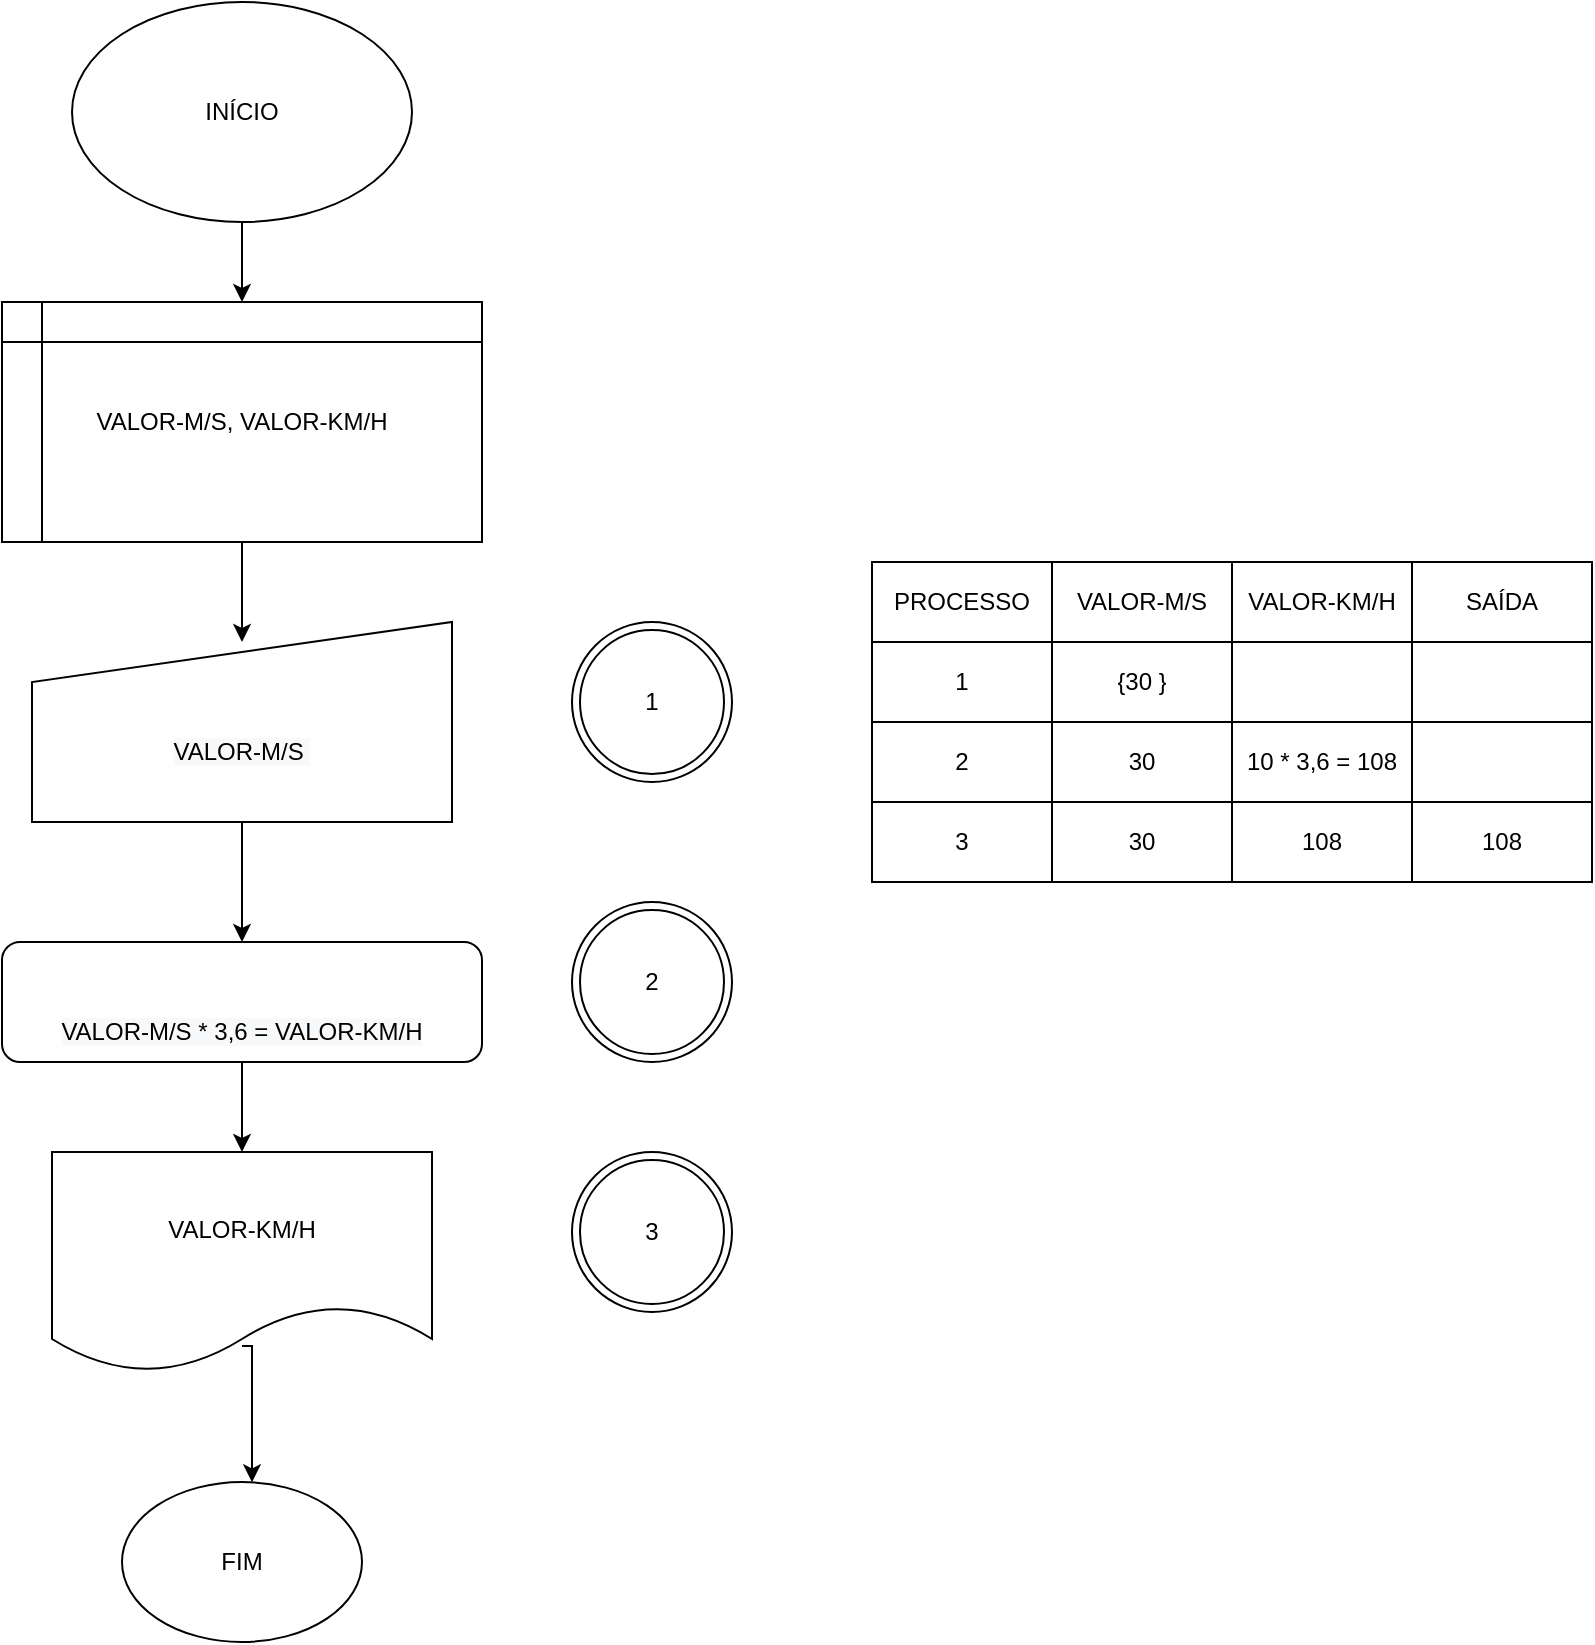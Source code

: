 <mxfile version="13.6.5" type="device"><diagram id="okBNRszNcvcH9TqBHdkI" name="Page-1"><mxGraphModel dx="868" dy="450" grid="1" gridSize="10" guides="1" tooltips="1" connect="1" arrows="1" fold="1" page="1" pageScale="1" pageWidth="827" pageHeight="1169" math="0" shadow="0"><root><mxCell id="0"/><mxCell id="1" parent="0"/><mxCell id="Lm0h7we2savwZy6qbhta-3" value="" style="edgeStyle=orthogonalEdgeStyle;rounded=0;orthogonalLoop=1;jettySize=auto;html=1;" edge="1" parent="1" source="Lm0h7we2savwZy6qbhta-1" target="Lm0h7we2savwZy6qbhta-2"><mxGeometry relative="1" as="geometry"/></mxCell><mxCell id="Lm0h7we2savwZy6qbhta-1" value="INÍCIO" style="ellipse;whiteSpace=wrap;html=1;" vertex="1" parent="1"><mxGeometry x="90" y="10" width="170" height="110" as="geometry"/></mxCell><mxCell id="Lm0h7we2savwZy6qbhta-2" value="VALOR-M/S, VALOR-KM/H" style="shape=internalStorage;whiteSpace=wrap;html=1;backgroundOutline=1;" vertex="1" parent="1"><mxGeometry x="55" y="160" width="240" height="120" as="geometry"/></mxCell><mxCell id="Lm0h7we2savwZy6qbhta-5" value="" style="edgeStyle=orthogonalEdgeStyle;rounded=0;orthogonalLoop=1;jettySize=auto;html=1;" edge="1" parent="1" source="Lm0h7we2savwZy6qbhta-2"><mxGeometry relative="1" as="geometry"><mxPoint x="175" y="330" as="targetPoint"/></mxGeometry></mxCell><mxCell id="Lm0h7we2savwZy6qbhta-9" value="" style="edgeStyle=orthogonalEdgeStyle;rounded=0;orthogonalLoop=1;jettySize=auto;html=1;" edge="1" parent="1" source="Lm0h7we2savwZy6qbhta-7" target="Lm0h7we2savwZy6qbhta-8"><mxGeometry relative="1" as="geometry"/></mxCell><mxCell id="Lm0h7we2savwZy6qbhta-7" value="&lt;br&gt;&lt;br&gt;&lt;span style=&quot;color: rgb(0 , 0 , 0) ; font-family: &amp;#34;helvetica&amp;#34; ; font-size: 12px ; font-style: normal ; font-weight: 400 ; letter-spacing: normal ; text-align: center ; text-indent: 0px ; text-transform: none ; word-spacing: 0px ; background-color: rgb(248 , 249 , 250) ; display: inline ; float: none&quot;&gt;VALOR-M/S&amp;nbsp;&lt;/span&gt;&lt;br&gt;" style="shape=manualInput;whiteSpace=wrap;html=1;" vertex="1" parent="1"><mxGeometry x="70" y="320" width="210" height="100" as="geometry"/></mxCell><mxCell id="Lm0h7we2savwZy6qbhta-11" value="" style="edgeStyle=orthogonalEdgeStyle;rounded=0;orthogonalLoop=1;jettySize=auto;html=1;" edge="1" parent="1" source="Lm0h7we2savwZy6qbhta-8" target="Lm0h7we2savwZy6qbhta-10"><mxGeometry relative="1" as="geometry"/></mxCell><mxCell id="Lm0h7we2savwZy6qbhta-8" value="&lt;br&gt;&lt;br&gt;&lt;span style=&quot;color: rgb(0 , 0 , 0) ; font-family: &amp;#34;helvetica&amp;#34; ; font-size: 12px ; font-style: normal ; font-weight: 400 ; letter-spacing: normal ; text-align: center ; text-indent: 0px ; text-transform: none ; word-spacing: 0px ; background-color: rgb(248 , 249 , 250) ; display: inline ; float: none&quot;&gt;VALOR-M/S * 3,6 = VALOR-KM/H&lt;/span&gt;&lt;br&gt;" style="rounded=1;whiteSpace=wrap;html=1;" vertex="1" parent="1"><mxGeometry x="55" y="480" width="240" height="60" as="geometry"/></mxCell><mxCell id="Lm0h7we2savwZy6qbhta-13" value="" style="edgeStyle=orthogonalEdgeStyle;rounded=0;orthogonalLoop=1;jettySize=auto;html=1;exitX=0.5;exitY=0.882;exitDx=0;exitDy=0;exitPerimeter=0;" edge="1" parent="1" source="Lm0h7we2savwZy6qbhta-10" target="Lm0h7we2savwZy6qbhta-12"><mxGeometry relative="1" as="geometry"><Array as="points"><mxPoint x="180" y="682"/></Array></mxGeometry></mxCell><mxCell id="Lm0h7we2savwZy6qbhta-10" value="VALOR-KM/H" style="shape=document;whiteSpace=wrap;html=1;boundedLbl=1;" vertex="1" parent="1"><mxGeometry x="80" y="585" width="190" height="110" as="geometry"/></mxCell><mxCell id="Lm0h7we2savwZy6qbhta-12" value="FIM" style="ellipse;whiteSpace=wrap;html=1;" vertex="1" parent="1"><mxGeometry x="115" y="750" width="120" height="80" as="geometry"/></mxCell><mxCell id="Lm0h7we2savwZy6qbhta-14" value="" style="shape=table;html=1;whiteSpace=wrap;startSize=0;container=1;collapsible=0;childLayout=tableLayout;" vertex="1" parent="1"><mxGeometry x="490" y="290" width="270" height="120" as="geometry"/></mxCell><mxCell id="Lm0h7we2savwZy6qbhta-15" value="" style="shape=partialRectangle;html=1;whiteSpace=wrap;collapsible=0;dropTarget=0;pointerEvents=0;fillColor=none;top=0;left=0;bottom=0;right=0;points=[[0,0.5],[1,0.5]];portConstraint=eastwest;" vertex="1" parent="Lm0h7we2savwZy6qbhta-14"><mxGeometry width="270" height="40" as="geometry"/></mxCell><mxCell id="Lm0h7we2savwZy6qbhta-16" value="PROCESSO" style="shape=partialRectangle;html=1;whiteSpace=wrap;connectable=0;fillColor=none;top=0;left=0;bottom=0;right=0;overflow=hidden;" vertex="1" parent="Lm0h7we2savwZy6qbhta-15"><mxGeometry width="90" height="40" as="geometry"/></mxCell><mxCell id="Lm0h7we2savwZy6qbhta-17" value="VALOR-M/S" style="shape=partialRectangle;html=1;whiteSpace=wrap;connectable=0;fillColor=none;top=0;left=0;bottom=0;right=0;overflow=hidden;" vertex="1" parent="Lm0h7we2savwZy6qbhta-15"><mxGeometry x="90" width="90" height="40" as="geometry"/></mxCell><mxCell id="Lm0h7we2savwZy6qbhta-18" value="VALOR-KM/H" style="shape=partialRectangle;html=1;whiteSpace=wrap;connectable=0;fillColor=none;top=0;left=0;bottom=0;right=0;overflow=hidden;" vertex="1" parent="Lm0h7we2savwZy6qbhta-15"><mxGeometry x="180" width="90" height="40" as="geometry"/></mxCell><mxCell id="Lm0h7we2savwZy6qbhta-19" value="" style="shape=partialRectangle;html=1;whiteSpace=wrap;collapsible=0;dropTarget=0;pointerEvents=0;fillColor=none;top=0;left=0;bottom=0;right=0;points=[[0,0.5],[1,0.5]];portConstraint=eastwest;" vertex="1" parent="Lm0h7we2savwZy6qbhta-14"><mxGeometry y="40" width="270" height="40" as="geometry"/></mxCell><mxCell id="Lm0h7we2savwZy6qbhta-20" value="1" style="shape=partialRectangle;html=1;whiteSpace=wrap;connectable=0;fillColor=none;top=0;left=0;bottom=0;right=0;overflow=hidden;" vertex="1" parent="Lm0h7we2savwZy6qbhta-19"><mxGeometry width="90" height="40" as="geometry"/></mxCell><mxCell id="Lm0h7we2savwZy6qbhta-21" value="{30 }" style="shape=partialRectangle;html=1;whiteSpace=wrap;connectable=0;fillColor=none;top=0;left=0;bottom=0;right=0;overflow=hidden;" vertex="1" parent="Lm0h7we2savwZy6qbhta-19"><mxGeometry x="90" width="90" height="40" as="geometry"/></mxCell><mxCell id="Lm0h7we2savwZy6qbhta-22" value="" style="shape=partialRectangle;html=1;whiteSpace=wrap;connectable=0;fillColor=none;top=0;left=0;bottom=0;right=0;overflow=hidden;" vertex="1" parent="Lm0h7we2savwZy6qbhta-19"><mxGeometry x="180" width="90" height="40" as="geometry"/></mxCell><mxCell id="Lm0h7we2savwZy6qbhta-23" value="" style="shape=partialRectangle;html=1;whiteSpace=wrap;collapsible=0;dropTarget=0;pointerEvents=0;fillColor=none;top=0;left=0;bottom=0;right=0;points=[[0,0.5],[1,0.5]];portConstraint=eastwest;" vertex="1" parent="Lm0h7we2savwZy6qbhta-14"><mxGeometry y="80" width="270" height="40" as="geometry"/></mxCell><mxCell id="Lm0h7we2savwZy6qbhta-24" value="2" style="shape=partialRectangle;html=1;whiteSpace=wrap;connectable=0;fillColor=none;top=0;left=0;bottom=0;right=0;overflow=hidden;" vertex="1" parent="Lm0h7we2savwZy6qbhta-23"><mxGeometry width="90" height="40" as="geometry"/></mxCell><mxCell id="Lm0h7we2savwZy6qbhta-25" value="30" style="shape=partialRectangle;html=1;whiteSpace=wrap;connectable=0;fillColor=none;top=0;left=0;bottom=0;right=0;overflow=hidden;" vertex="1" parent="Lm0h7we2savwZy6qbhta-23"><mxGeometry x="90" width="90" height="40" as="geometry"/></mxCell><mxCell id="Lm0h7we2savwZy6qbhta-26" value="10 * 3,6 = 108" style="shape=partialRectangle;html=1;whiteSpace=wrap;connectable=0;fillColor=none;top=0;left=0;bottom=0;right=0;overflow=hidden;" vertex="1" parent="Lm0h7we2savwZy6qbhta-23"><mxGeometry x="180" width="90" height="40" as="geometry"/></mxCell><mxCell id="Lm0h7we2savwZy6qbhta-27" value="1" style="ellipse;shape=doubleEllipse;whiteSpace=wrap;html=1;aspect=fixed;" vertex="1" parent="1"><mxGeometry x="340" y="320" width="80" height="80" as="geometry"/></mxCell><mxCell id="Lm0h7we2savwZy6qbhta-28" value="3" style="ellipse;shape=doubleEllipse;whiteSpace=wrap;html=1;aspect=fixed;" vertex="1" parent="1"><mxGeometry x="340" y="585" width="80" height="80" as="geometry"/></mxCell><mxCell id="Lm0h7we2savwZy6qbhta-29" value="2" style="ellipse;shape=doubleEllipse;whiteSpace=wrap;html=1;aspect=fixed;" vertex="1" parent="1"><mxGeometry x="340" y="460" width="80" height="80" as="geometry"/></mxCell><mxCell id="Lm0h7we2savwZy6qbhta-30" value="SAÍDA" style="rounded=0;whiteSpace=wrap;html=1;" vertex="1" parent="1"><mxGeometry x="760" y="290" width="90" height="40" as="geometry"/></mxCell><mxCell id="Lm0h7we2savwZy6qbhta-32" value="" style="rounded=0;whiteSpace=wrap;html=1;" vertex="1" parent="1"><mxGeometry x="760" y="330" width="90" height="40" as="geometry"/></mxCell><mxCell id="Lm0h7we2savwZy6qbhta-33" value="" style="rounded=0;whiteSpace=wrap;html=1;" vertex="1" parent="1"><mxGeometry x="760" y="370" width="90" height="40" as="geometry"/></mxCell><mxCell id="Lm0h7we2savwZy6qbhta-34" value="3" style="rounded=0;whiteSpace=wrap;html=1;" vertex="1" parent="1"><mxGeometry x="490" y="410" width="90" height="40" as="geometry"/></mxCell><mxCell id="Lm0h7we2savwZy6qbhta-35" value="30" style="rounded=0;whiteSpace=wrap;html=1;" vertex="1" parent="1"><mxGeometry x="580" y="410" width="90" height="40" as="geometry"/></mxCell><mxCell id="Lm0h7we2savwZy6qbhta-36" value="108" style="rounded=0;whiteSpace=wrap;html=1;" vertex="1" parent="1"><mxGeometry x="670" y="410" width="90" height="40" as="geometry"/></mxCell><mxCell id="Lm0h7we2savwZy6qbhta-37" value="108" style="rounded=0;whiteSpace=wrap;html=1;" vertex="1" parent="1"><mxGeometry x="760" y="410" width="90" height="40" as="geometry"/></mxCell></root></mxGraphModel></diagram></mxfile>